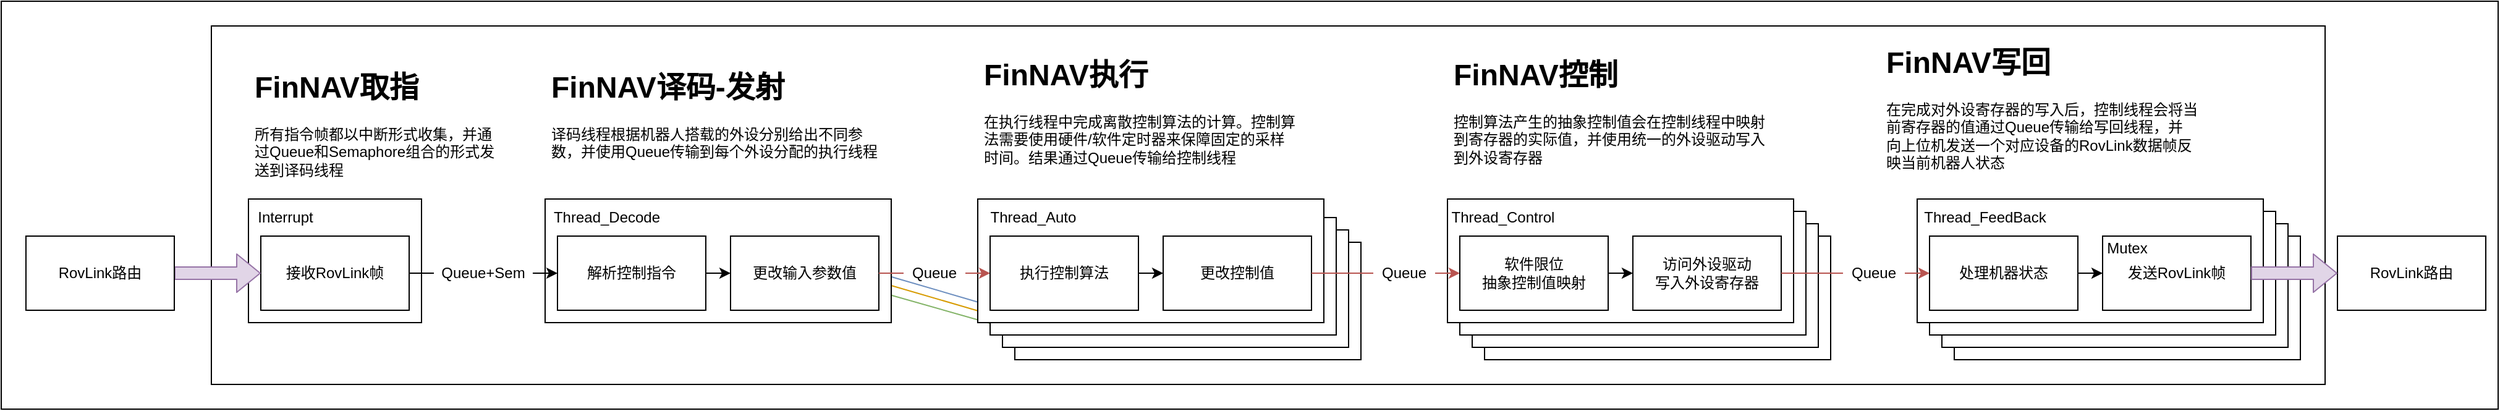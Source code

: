 <mxfile>
    <diagram id="UoI5y5WvA3cv-T6kkCas" name="第 1 页">
        <mxGraphModel dx="1740" dy="1440" grid="1" gridSize="10" guides="1" tooltips="1" connect="1" arrows="1" fold="1" page="1" pageScale="1" pageWidth="1169" pageHeight="1654" math="0" shadow="0">
            <root>
                <mxCell id="0"/>
                <mxCell id="1" parent="0"/>
                <mxCell id="87" value="" style="rounded=0;whiteSpace=wrap;html=1;" vertex="1" parent="1">
                    <mxGeometry x="200" y="320" width="2020" height="330" as="geometry"/>
                </mxCell>
                <mxCell id="86" value="" style="rounded=0;whiteSpace=wrap;html=1;" parent="1" vertex="1">
                    <mxGeometry x="370" y="340" width="1710" height="290" as="geometry"/>
                </mxCell>
                <mxCell id="81" value="" style="rounded=0;whiteSpace=wrap;html=1;" parent="1" vertex="1">
                    <mxGeometry x="1780" y="510" width="280" height="100" as="geometry"/>
                </mxCell>
                <mxCell id="80" value="" style="rounded=0;whiteSpace=wrap;html=1;" parent="1" vertex="1">
                    <mxGeometry x="1770" y="500" width="280" height="100" as="geometry"/>
                </mxCell>
                <mxCell id="79" value="" style="rounded=0;whiteSpace=wrap;html=1;" parent="1" vertex="1">
                    <mxGeometry x="1760" y="490" width="280" height="100" as="geometry"/>
                </mxCell>
                <mxCell id="78" value="" style="rounded=0;whiteSpace=wrap;html=1;" parent="1" vertex="1">
                    <mxGeometry x="1750" y="480" width="280" height="100" as="geometry"/>
                </mxCell>
                <mxCell id="69" value="" style="rounded=0;whiteSpace=wrap;html=1;" parent="1" vertex="1">
                    <mxGeometry x="1400" y="510" width="280" height="100" as="geometry"/>
                </mxCell>
                <mxCell id="68" value="" style="rounded=0;whiteSpace=wrap;html=1;" parent="1" vertex="1">
                    <mxGeometry x="1390" y="500" width="280" height="100" as="geometry"/>
                </mxCell>
                <mxCell id="67" value="" style="rounded=0;whiteSpace=wrap;html=1;" parent="1" vertex="1">
                    <mxGeometry x="1380" y="490" width="280" height="100" as="geometry"/>
                </mxCell>
                <mxCell id="66" value="" style="rounded=0;whiteSpace=wrap;html=1;" parent="1" vertex="1">
                    <mxGeometry x="1370" y="480" width="280" height="100" as="geometry"/>
                </mxCell>
                <mxCell id="48" value="" style="endArrow=classic;html=1;strokeColor=#82b366;exitX=1;exitY=0.75;exitDx=0;exitDy=0;entryX=0;entryY=0.75;entryDx=0;entryDy=0;fillColor=#d5e8d4;" parent="1" source="8" edge="1">
                    <mxGeometry width="50" height="50" relative="1" as="geometry">
                        <mxPoint x="930" y="560" as="sourcePoint"/>
                        <mxPoint x="1020" y="586.25" as="targetPoint"/>
                    </mxGeometry>
                </mxCell>
                <mxCell id="47" value="" style="endArrow=classic;html=1;strokeColor=#d79b00;exitX=1;exitY=0.5;exitDx=0;exitDy=0;entryX=0;entryY=0.75;entryDx=0;entryDy=0;fillColor=#ffe6cc;" parent="1" edge="1">
                    <mxGeometry width="50" height="50" relative="1" as="geometry">
                        <mxPoint x="920" y="550" as="sourcePoint"/>
                        <mxPoint x="1010" y="576.25" as="targetPoint"/>
                    </mxGeometry>
                </mxCell>
                <mxCell id="44" value="" style="endArrow=classic;html=1;strokeColor=#6c8ebf;exitX=1;exitY=0.5;exitDx=0;exitDy=0;entryX=0;entryY=0.75;entryDx=0;entryDy=0;fillColor=#dae8fc;" parent="1" source="8" target="30" edge="1">
                    <mxGeometry width="50" height="50" relative="1" as="geometry">
                        <mxPoint x="920" y="640" as="sourcePoint"/>
                        <mxPoint x="970" y="570" as="targetPoint"/>
                    </mxGeometry>
                </mxCell>
                <mxCell id="32" value="" style="rounded=0;whiteSpace=wrap;html=1;" parent="1" vertex="1">
                    <mxGeometry x="1020" y="515" width="280" height="95" as="geometry"/>
                </mxCell>
                <mxCell id="31" value="" style="rounded=0;whiteSpace=wrap;html=1;" parent="1" vertex="1">
                    <mxGeometry x="1010" y="505" width="280" height="95" as="geometry"/>
                </mxCell>
                <mxCell id="30" value="" style="rounded=0;whiteSpace=wrap;html=1;" parent="1" vertex="1">
                    <mxGeometry x="1000" y="495" width="280" height="95" as="geometry"/>
                </mxCell>
                <mxCell id="28" value="" style="rounded=0;whiteSpace=wrap;html=1;" parent="1" vertex="1">
                    <mxGeometry x="990" y="480" width="280" height="100" as="geometry"/>
                </mxCell>
                <mxCell id="24" value="" style="rounded=0;whiteSpace=wrap;html=1;" parent="1" vertex="1">
                    <mxGeometry x="400" y="480" width="140" height="100" as="geometry"/>
                </mxCell>
                <mxCell id="5" value="" style="edgeStyle=none;html=1;startArrow=none;" parent="1" target="4" edge="1">
                    <mxGeometry relative="1" as="geometry">
                        <mxPoint x="650" y="540" as="sourcePoint"/>
                    </mxGeometry>
                </mxCell>
                <mxCell id="23" value="" style="rounded=0;whiteSpace=wrap;html=1;" parent="1" vertex="1">
                    <mxGeometry x="640" y="480" width="280" height="100" as="geometry"/>
                </mxCell>
                <mxCell id="17" style="edgeStyle=none;html=1;exitX=1;exitY=0.5;exitDx=0;exitDy=0;entryX=0;entryY=0.5;entryDx=0;entryDy=0;startArrow=none;" parent="1" source="16" target="4" edge="1">
                    <mxGeometry relative="1" as="geometry"/>
                </mxCell>
                <mxCell id="2" value="接收RovLink帧" style="rounded=0;whiteSpace=wrap;html=1;" parent="1" vertex="1">
                    <mxGeometry x="410" y="510" width="120" height="60" as="geometry"/>
                </mxCell>
                <mxCell id="3" value="" style="shape=flexArrow;endArrow=classic;html=1;exitX=1;exitY=0.5;exitDx=0;exitDy=0;fillColor=#e1d5e7;strokeColor=#9673a6;" parent="1" source="53" edge="1">
                    <mxGeometry width="50" height="50" relative="1" as="geometry">
                        <mxPoint x="350" y="540" as="sourcePoint"/>
                        <mxPoint x="410" y="540" as="targetPoint"/>
                    </mxGeometry>
                </mxCell>
                <mxCell id="19" value="" style="edgeStyle=none;html=1;" parent="1" source="4" target="8" edge="1">
                    <mxGeometry relative="1" as="geometry"/>
                </mxCell>
                <mxCell id="4" value="解析控制指令" style="rounded=0;whiteSpace=wrap;html=1;" parent="1" vertex="1">
                    <mxGeometry x="650" y="510" width="120" height="60" as="geometry"/>
                </mxCell>
                <mxCell id="6" value="Interrupt" style="text;html=1;strokeColor=none;fillColor=none;align=center;verticalAlign=middle;whiteSpace=wrap;rounded=0;" parent="1" vertex="1">
                    <mxGeometry x="400" y="480" width="60" height="30" as="geometry"/>
                </mxCell>
                <mxCell id="7" value="Thread_Decode" style="text;html=1;strokeColor=none;fillColor=none;align=center;verticalAlign=middle;whiteSpace=wrap;rounded=0;" parent="1" vertex="1">
                    <mxGeometry x="660" y="480" width="60" height="30" as="geometry"/>
                </mxCell>
                <mxCell id="20" style="edgeStyle=none;html=1;exitX=1;exitY=0.5;exitDx=0;exitDy=0;entryX=0;entryY=0.5;entryDx=0;entryDy=0;startArrow=none;endArrow=classic;endFill=1;fillColor=#f8cecc;strokeColor=#b85450;" parent="1" source="21" target="9" edge="1">
                    <mxGeometry relative="1" as="geometry"/>
                </mxCell>
                <mxCell id="8" value="更改输入参数值" style="rounded=0;whiteSpace=wrap;html=1;" parent="1" vertex="1">
                    <mxGeometry x="790" y="510" width="120" height="60" as="geometry"/>
                </mxCell>
                <mxCell id="27" value="" style="edgeStyle=none;html=1;strokeColor=default;" parent="1" source="9" target="26" edge="1">
                    <mxGeometry relative="1" as="geometry"/>
                </mxCell>
                <mxCell id="9" value="执行控制算法" style="rounded=0;whiteSpace=wrap;html=1;" parent="1" vertex="1">
                    <mxGeometry x="1000" y="510" width="120" height="60" as="geometry"/>
                </mxCell>
                <mxCell id="18" value="" style="edgeStyle=none;html=1;exitX=1;exitY=0.5;exitDx=0;exitDy=0;entryX=0;entryY=0.5;entryDx=0;entryDy=0;endArrow=none;" parent="1" source="2" target="16" edge="1">
                    <mxGeometry relative="1" as="geometry">
                        <mxPoint x="530" y="540" as="sourcePoint"/>
                        <mxPoint x="650" y="540" as="targetPoint"/>
                    </mxGeometry>
                </mxCell>
                <mxCell id="16" value="Queue+Sem" style="text;html=1;strokeColor=none;fillColor=none;align=center;verticalAlign=middle;whiteSpace=wrap;rounded=0;" parent="1" vertex="1">
                    <mxGeometry x="550" y="525" width="80" height="30" as="geometry"/>
                </mxCell>
                <mxCell id="22" value="" style="edgeStyle=none;html=1;exitX=1;exitY=0.5;exitDx=0;exitDy=0;entryX=0;entryY=0.5;entryDx=0;entryDy=0;endArrow=none;strokeColor=#b85450;fillColor=#f8cecc;" parent="1" source="8" target="21" edge="1">
                    <mxGeometry relative="1" as="geometry">
                        <mxPoint x="910" y="540" as="sourcePoint"/>
                        <mxPoint x="990" y="540" as="targetPoint"/>
                    </mxGeometry>
                </mxCell>
                <mxCell id="21" value="Queue" style="text;html=1;strokeColor=none;fillColor=none;align=center;verticalAlign=middle;whiteSpace=wrap;rounded=0;" parent="1" vertex="1">
                    <mxGeometry x="930" y="525" width="50" height="30" as="geometry"/>
                </mxCell>
                <mxCell id="60" style="edgeStyle=none;html=1;exitX=1;exitY=0.5;exitDx=0;exitDy=0;entryX=0;entryY=0.5;entryDx=0;entryDy=0;strokeColor=#b85450;startArrow=none;fillColor=#f8cecc;" parent="1" source="61" target="59" edge="1">
                    <mxGeometry relative="1" as="geometry"/>
                </mxCell>
                <mxCell id="26" value="更改控制值" style="rounded=0;whiteSpace=wrap;html=1;" parent="1" vertex="1">
                    <mxGeometry x="1140" y="510" width="120" height="60" as="geometry"/>
                </mxCell>
                <mxCell id="29" value="Thread_Auto" style="text;html=1;strokeColor=none;fillColor=none;align=center;verticalAlign=middle;whiteSpace=wrap;rounded=0;" parent="1" vertex="1">
                    <mxGeometry x="990" y="480" width="90" height="30" as="geometry"/>
                </mxCell>
                <mxCell id="49" value="&lt;h1&gt;FinNAV取指&lt;/h1&gt;&lt;p&gt;所有指令帧都以中断形式收集，并通过Queue和Semaphore组合的形式发送到译码线程&lt;/p&gt;" style="text;html=1;strokeColor=none;fillColor=none;spacing=5;spacingTop=-20;whiteSpace=wrap;overflow=hidden;rounded=0;" parent="1" vertex="1">
                    <mxGeometry x="400" y="370" width="210" height="100" as="geometry"/>
                </mxCell>
                <mxCell id="50" value="&lt;h1&gt;FinNAV译码-发射&lt;/h1&gt;&lt;p&gt;译码线程根据机器人搭载的外设分别给出不同参数，并使用Queue传输到每个外设分配的执行线程&lt;/p&gt;" style="text;html=1;strokeColor=none;fillColor=none;spacing=5;spacingTop=-20;whiteSpace=wrap;overflow=hidden;rounded=0;" parent="1" vertex="1">
                    <mxGeometry x="640" y="370" width="280" height="90" as="geometry"/>
                </mxCell>
                <mxCell id="53" value="RovLink路由" style="rounded=0;whiteSpace=wrap;html=1;" parent="1" vertex="1">
                    <mxGeometry x="220" y="510" width="120" height="60" as="geometry"/>
                </mxCell>
                <mxCell id="57" value="&lt;h1&gt;FinNAV执行&lt;/h1&gt;&lt;p&gt;在执行线程中完成离散控制算法的计算。控制算法需要使用硬件/软件定时器来保障固定的采样时间。结果通过Queue传输给控制线程&lt;/p&gt;" style="text;html=1;strokeColor=none;fillColor=none;spacing=5;spacingTop=-20;whiteSpace=wrap;overflow=hidden;rounded=0;" parent="1" vertex="1">
                    <mxGeometry x="990" y="360" width="260" height="100" as="geometry"/>
                </mxCell>
                <mxCell id="65" value="" style="edgeStyle=none;html=1;strokeColor=default;" parent="1" source="59" target="64" edge="1">
                    <mxGeometry relative="1" as="geometry"/>
                </mxCell>
                <mxCell id="59" value="软件限位&lt;br&gt;抽象控制值映射" style="rounded=0;whiteSpace=wrap;html=1;" parent="1" vertex="1">
                    <mxGeometry x="1380" y="510" width="120" height="60" as="geometry"/>
                </mxCell>
                <mxCell id="62" value="" style="edgeStyle=none;html=1;exitX=1;exitY=0.5;exitDx=0;exitDy=0;entryX=0;entryY=0.5;entryDx=0;entryDy=0;strokeColor=#b85450;endArrow=none;fillColor=#f8cecc;" parent="1" source="26" target="61" edge="1">
                    <mxGeometry relative="1" as="geometry">
                        <mxPoint x="1260" y="540" as="sourcePoint"/>
                        <mxPoint x="1380" y="540" as="targetPoint"/>
                    </mxGeometry>
                </mxCell>
                <mxCell id="61" value="Queue" style="text;html=1;strokeColor=none;fillColor=none;align=center;verticalAlign=middle;whiteSpace=wrap;rounded=0;" parent="1" vertex="1">
                    <mxGeometry x="1310" y="525" width="50" height="30" as="geometry"/>
                </mxCell>
                <mxCell id="63" value="&lt;h1&gt;FinNAV控制&lt;/h1&gt;&lt;p&gt;&lt;span style=&quot;background-color: initial;&quot;&gt;控制算法产生的抽象控制值会在控制线程中映射到寄存器的实际值，并使用统一的外设驱动写入到外设寄存器&lt;/span&gt;&lt;/p&gt;" style="text;html=1;strokeColor=none;fillColor=none;spacing=5;spacingTop=-20;whiteSpace=wrap;overflow=hidden;rounded=0;" parent="1" vertex="1">
                    <mxGeometry x="1370" y="360" width="260" height="100" as="geometry"/>
                </mxCell>
                <mxCell id="73" style="edgeStyle=none;html=1;exitX=1;exitY=0.5;exitDx=0;exitDy=0;entryX=0;entryY=0.5;entryDx=0;entryDy=0;strokeColor=#b85450;startArrow=none;fillColor=#f8cecc;" parent="1" source="74" target="71" edge="1">
                    <mxGeometry relative="1" as="geometry"/>
                </mxCell>
                <mxCell id="64" value="访问外设驱动&lt;br&gt;写入外设寄存器" style="rounded=0;whiteSpace=wrap;html=1;" parent="1" vertex="1">
                    <mxGeometry x="1520" y="510" width="120" height="60" as="geometry"/>
                </mxCell>
                <mxCell id="70" value="Thread_Control" style="text;html=1;strokeColor=none;fillColor=none;align=center;verticalAlign=middle;whiteSpace=wrap;rounded=0;" parent="1" vertex="1">
                    <mxGeometry x="1370" y="480" width="90" height="30" as="geometry"/>
                </mxCell>
                <mxCell id="77" value="" style="edgeStyle=none;html=1;strokeColor=default;" parent="1" source="71" target="76" edge="1">
                    <mxGeometry relative="1" as="geometry"/>
                </mxCell>
                <mxCell id="71" value="处理机器状态" style="rounded=0;whiteSpace=wrap;html=1;" parent="1" vertex="1">
                    <mxGeometry x="1760" y="510" width="120" height="60" as="geometry"/>
                </mxCell>
                <mxCell id="72" value="&lt;h1&gt;FinNAV写回&lt;/h1&gt;&lt;p&gt;在完成对外设寄存器的写入后，控制线程会将当前寄存器的值通过Queue传输给写回线程，并向上位机发送一个对应设备的RovLink数据帧反映当前机器人状态&lt;/p&gt;" style="text;html=1;strokeColor=none;fillColor=none;spacing=5;spacingTop=-20;whiteSpace=wrap;overflow=hidden;rounded=0;" parent="1" vertex="1">
                    <mxGeometry x="1720" y="350" width="260" height="110" as="geometry"/>
                </mxCell>
                <mxCell id="75" value="" style="edgeStyle=none;html=1;exitX=1;exitY=0.5;exitDx=0;exitDy=0;entryX=0;entryY=0.5;entryDx=0;entryDy=0;strokeColor=#b85450;endArrow=none;fillColor=#f8cecc;" parent="1" source="64" target="74" edge="1">
                    <mxGeometry relative="1" as="geometry">
                        <mxPoint x="1640" y="540" as="sourcePoint"/>
                        <mxPoint x="1760" y="540" as="targetPoint"/>
                    </mxGeometry>
                </mxCell>
                <mxCell id="74" value="Queue" style="text;html=1;strokeColor=none;fillColor=none;align=center;verticalAlign=middle;whiteSpace=wrap;rounded=0;" parent="1" vertex="1">
                    <mxGeometry x="1690" y="525" width="50" height="30" as="geometry"/>
                </mxCell>
                <mxCell id="76" value="发送RovLink帧" style="rounded=0;whiteSpace=wrap;html=1;" parent="1" vertex="1">
                    <mxGeometry x="1900" y="510" width="120" height="60" as="geometry"/>
                </mxCell>
                <mxCell id="82" value="Thread_FeedBack" style="text;html=1;strokeColor=none;fillColor=none;align=center;verticalAlign=middle;whiteSpace=wrap;rounded=0;" parent="1" vertex="1">
                    <mxGeometry x="1750" y="480" width="110" height="30" as="geometry"/>
                </mxCell>
                <mxCell id="83" value="Mutex" style="text;html=1;strokeColor=none;fillColor=none;align=center;verticalAlign=middle;whiteSpace=wrap;rounded=0;" parent="1" vertex="1">
                    <mxGeometry x="1900" y="510" width="40" height="20" as="geometry"/>
                </mxCell>
                <mxCell id="84" value="RovLink路由" style="rounded=0;whiteSpace=wrap;html=1;" parent="1" vertex="1">
                    <mxGeometry x="2090" y="510" width="120" height="60" as="geometry"/>
                </mxCell>
                <mxCell id="85" value="" style="shape=flexArrow;endArrow=classic;html=1;strokeColor=#9673a6;exitX=1;exitY=0.5;exitDx=0;exitDy=0;entryX=0;entryY=0.5;entryDx=0;entryDy=0;fillColor=#e1d5e7;" parent="1" source="76" target="84" edge="1">
                    <mxGeometry width="50" height="50" relative="1" as="geometry">
                        <mxPoint x="1870" y="730" as="sourcePoint"/>
                        <mxPoint x="1920" y="680" as="targetPoint"/>
                    </mxGeometry>
                </mxCell>
            </root>
        </mxGraphModel>
    </diagram>
</mxfile>